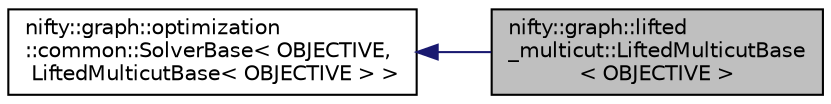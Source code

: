 digraph "nifty::graph::lifted_multicut::LiftedMulticutBase&lt; OBJECTIVE &gt;"
{
  edge [fontname="Helvetica",fontsize="10",labelfontname="Helvetica",labelfontsize="10"];
  node [fontname="Helvetica",fontsize="10",shape=record];
  rankdir="LR";
  Node1 [label="nifty::graph::lifted\l_multicut::LiftedMulticutBase\l\< OBJECTIVE \>",height=0.2,width=0.4,color="black", fillcolor="grey75", style="filled", fontcolor="black"];
  Node2 -> Node1 [dir="back",color="midnightblue",fontsize="10",style="solid"];
  Node2 [label="nifty::graph::optimization\l::common::SolverBase\< OBJECTIVE,\l LiftedMulticutBase\< OBJECTIVE \> \>",height=0.2,width=0.4,color="black", fillcolor="white", style="filled",URL="$classnifty_1_1graph_1_1optimization_1_1common_1_1SolverBase.html"];
}
